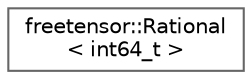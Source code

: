 digraph "Graphical Class Hierarchy"
{
 // LATEX_PDF_SIZE
  bgcolor="transparent";
  edge [fontname=Helvetica,fontsize=10,labelfontname=Helvetica,labelfontsize=10];
  node [fontname=Helvetica,fontsize=10,shape=box,height=0.2,width=0.4];
  rankdir="LR";
  Node0 [label="freetensor::Rational\l\< int64_t \>",height=0.2,width=0.4,color="grey40", fillcolor="white", style="filled",URL="$structfreetensor_1_1Rational.html",tooltip=" "];
}
